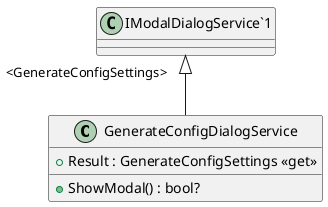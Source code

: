 @startuml
class GenerateConfigDialogService {
    + Result : GenerateConfigSettings <<get>>
    + ShowModal() : bool?
}
"IModalDialogService`1" "<GenerateConfigSettings>" <|-- GenerateConfigDialogService
@enduml
